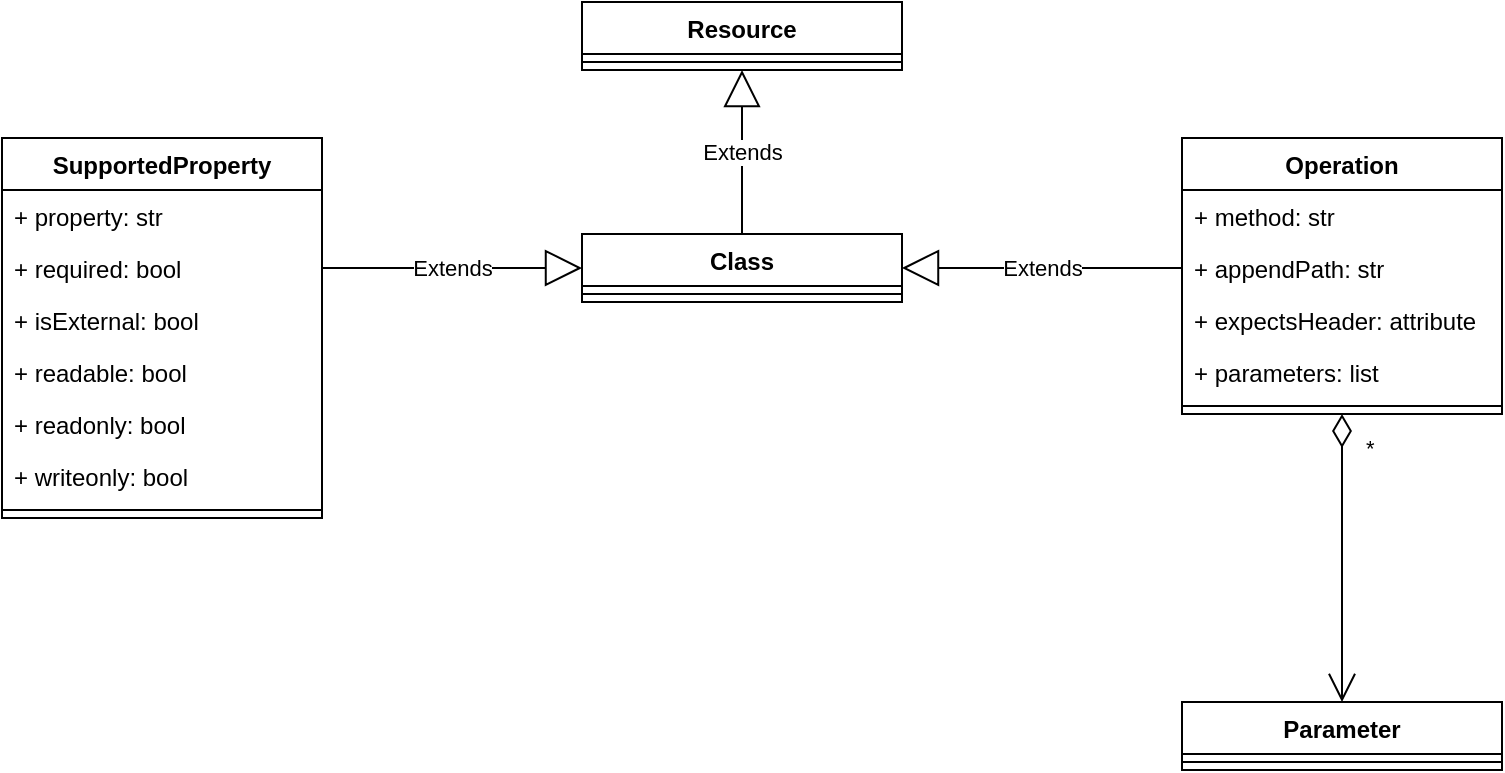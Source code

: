 <mxfile version="14.1.8" type="device" pages="2"><diagram id="C5RBs43oDa-KdzZeNtuy" name="Vocab"><mxGraphModel dx="1355" dy="825" grid="1" gridSize="10" guides="1" tooltips="1" connect="1" arrows="1" fold="1" page="1" pageScale="1" pageWidth="827" pageHeight="1169" math="0" shadow="0"><root><mxCell id="WIyWlLk6GJQsqaUBKTNV-0"/><mxCell id="WIyWlLk6GJQsqaUBKTNV-1" parent="WIyWlLk6GJQsqaUBKTNV-0"/><mxCell id="JqjnafkJhrvI8KDb0z_q-9" value="Operation" style="swimlane;fontStyle=1;align=center;verticalAlign=top;childLayout=stackLayout;horizontal=1;startSize=26;horizontalStack=0;resizeParent=1;resizeParentMax=0;resizeLast=0;collapsible=1;marginBottom=0;" parent="WIyWlLk6GJQsqaUBKTNV-1" vertex="1"><mxGeometry x="610" y="178" width="160" height="138" as="geometry"/></mxCell><mxCell id="JqjnafkJhrvI8KDb0z_q-10" value="+ method: str" style="text;strokeColor=none;fillColor=none;align=left;verticalAlign=top;spacingLeft=4;spacingRight=4;overflow=hidden;rotatable=0;points=[[0,0.5],[1,0.5]];portConstraint=eastwest;" parent="JqjnafkJhrvI8KDb0z_q-9" vertex="1"><mxGeometry y="26" width="160" height="26" as="geometry"/></mxCell><mxCell id="JqjnafkJhrvI8KDb0z_q-25" value="+ appendPath: str" style="text;strokeColor=none;fillColor=none;align=left;verticalAlign=top;spacingLeft=4;spacingRight=4;overflow=hidden;rotatable=0;points=[[0,0.5],[1,0.5]];portConstraint=eastwest;" parent="JqjnafkJhrvI8KDb0z_q-9" vertex="1"><mxGeometry y="52" width="160" height="26" as="geometry"/></mxCell><mxCell id="JqjnafkJhrvI8KDb0z_q-26" value="+ expectsHeader: attribute" style="text;strokeColor=none;fillColor=none;align=left;verticalAlign=top;spacingLeft=4;spacingRight=4;overflow=hidden;rotatable=0;points=[[0,0.5],[1,0.5]];portConstraint=eastwest;" parent="JqjnafkJhrvI8KDb0z_q-9" vertex="1"><mxGeometry y="78" width="160" height="26" as="geometry"/></mxCell><mxCell id="JqjnafkJhrvI8KDb0z_q-23" value="+ parameters: list" style="text;strokeColor=none;fillColor=none;align=left;verticalAlign=top;spacingLeft=4;spacingRight=4;overflow=hidden;rotatable=0;points=[[0,0.5],[1,0.5]];portConstraint=eastwest;" parent="JqjnafkJhrvI8KDb0z_q-9" vertex="1"><mxGeometry y="104" width="160" height="26" as="geometry"/></mxCell><mxCell id="JqjnafkJhrvI8KDb0z_q-11" value="" style="line;strokeWidth=1;fillColor=none;align=left;verticalAlign=middle;spacingTop=-1;spacingLeft=3;spacingRight=3;rotatable=0;labelPosition=right;points=[];portConstraint=eastwest;" parent="JqjnafkJhrvI8KDb0z_q-9" vertex="1"><mxGeometry y="130" width="160" height="8" as="geometry"/></mxCell><mxCell id="JqjnafkJhrvI8KDb0z_q-13" value="Class" style="swimlane;fontStyle=1;align=center;verticalAlign=top;childLayout=stackLayout;horizontal=1;startSize=26;horizontalStack=0;resizeParent=1;resizeParentMax=0;resizeLast=0;collapsible=1;marginBottom=0;" parent="WIyWlLk6GJQsqaUBKTNV-1" vertex="1"><mxGeometry x="310" y="226" width="160" height="34" as="geometry"/></mxCell><mxCell id="JqjnafkJhrvI8KDb0z_q-15" value="" style="line;strokeWidth=1;fillColor=none;align=left;verticalAlign=middle;spacingTop=-1;spacingLeft=3;spacingRight=3;rotatable=0;labelPosition=right;points=[];portConstraint=eastwest;" parent="JqjnafkJhrvI8KDb0z_q-13" vertex="1"><mxGeometry y="26" width="160" height="8" as="geometry"/></mxCell><mxCell id="JqjnafkJhrvI8KDb0z_q-16" value="Resource" style="swimlane;fontStyle=1;align=center;verticalAlign=top;childLayout=stackLayout;horizontal=1;startSize=26;horizontalStack=0;resizeParent=1;resizeParentMax=0;resizeLast=0;collapsible=1;marginBottom=0;" parent="WIyWlLk6GJQsqaUBKTNV-1" vertex="1"><mxGeometry x="310" y="110" width="160" height="34" as="geometry"/></mxCell><mxCell id="JqjnafkJhrvI8KDb0z_q-17" value="" style="line;strokeWidth=1;fillColor=none;align=left;verticalAlign=middle;spacingTop=-1;spacingLeft=3;spacingRight=3;rotatable=0;labelPosition=right;points=[];portConstraint=eastwest;" parent="JqjnafkJhrvI8KDb0z_q-16" vertex="1"><mxGeometry y="26" width="160" height="8" as="geometry"/></mxCell><mxCell id="JqjnafkJhrvI8KDb0z_q-19" value="Extends" style="endArrow=block;endSize=16;endFill=0;html=1;entryX=1;entryY=0.5;entryDx=0;entryDy=0;exitX=0;exitY=0.5;exitDx=0;exitDy=0;" parent="WIyWlLk6GJQsqaUBKTNV-1" source="JqjnafkJhrvI8KDb0z_q-25" target="JqjnafkJhrvI8KDb0z_q-13" edge="1"><mxGeometry width="160" relative="1" as="geometry"><mxPoint x="140" y="360" as="sourcePoint"/><mxPoint x="300" y="360" as="targetPoint"/></mxGeometry></mxCell><mxCell id="JqjnafkJhrvI8KDb0z_q-21" value="Extends" style="endArrow=block;endSize=16;endFill=0;html=1;entryX=0.5;entryY=1;entryDx=0;entryDy=0;exitX=0.5;exitY=0;exitDx=0;exitDy=0;" parent="WIyWlLk6GJQsqaUBKTNV-1" source="JqjnafkJhrvI8KDb0z_q-13" target="JqjnafkJhrvI8KDb0z_q-16" edge="1"><mxGeometry width="160" relative="1" as="geometry"><mxPoint x="400" y="370" as="sourcePoint"/><mxPoint x="400" y="274" as="targetPoint"/></mxGeometry></mxCell><mxCell id="xujRaKJJHK4Z9YjA0QPz-0" value="Parameter" style="swimlane;fontStyle=1;align=center;verticalAlign=top;childLayout=stackLayout;horizontal=1;startSize=26;horizontalStack=0;resizeParent=1;resizeParentMax=0;resizeLast=0;collapsible=1;marginBottom=0;" parent="WIyWlLk6GJQsqaUBKTNV-1" vertex="1"><mxGeometry x="610" y="460" width="160" height="34" as="geometry"/></mxCell><mxCell id="xujRaKJJHK4Z9YjA0QPz-5" value="" style="line;strokeWidth=1;fillColor=none;align=left;verticalAlign=middle;spacingTop=-1;spacingLeft=3;spacingRight=3;rotatable=0;labelPosition=right;points=[];portConstraint=eastwest;" parent="xujRaKJJHK4Z9YjA0QPz-0" vertex="1"><mxGeometry y="26" width="160" height="8" as="geometry"/></mxCell><mxCell id="gw_64OYLtHWqZCybx3oK-0" value="SupportedProperty" style="swimlane;fontStyle=1;align=center;verticalAlign=top;childLayout=stackLayout;horizontal=1;startSize=26;horizontalStack=0;resizeParent=1;resizeParentMax=0;resizeLast=0;collapsible=1;marginBottom=0;" vertex="1" parent="WIyWlLk6GJQsqaUBKTNV-1"><mxGeometry x="20" y="178" width="160" height="190" as="geometry"/></mxCell><mxCell id="gw_64OYLtHWqZCybx3oK-1" value="+ property: str" style="text;strokeColor=none;fillColor=none;align=left;verticalAlign=top;spacingLeft=4;spacingRight=4;overflow=hidden;rotatable=0;points=[[0,0.5],[1,0.5]];portConstraint=eastwest;" vertex="1" parent="gw_64OYLtHWqZCybx3oK-0"><mxGeometry y="26" width="160" height="26" as="geometry"/></mxCell><mxCell id="gw_64OYLtHWqZCybx3oK-2" value="+ required: bool" style="text;strokeColor=none;fillColor=none;align=left;verticalAlign=top;spacingLeft=4;spacingRight=4;overflow=hidden;rotatable=0;points=[[0,0.5],[1,0.5]];portConstraint=eastwest;" vertex="1" parent="gw_64OYLtHWqZCybx3oK-0"><mxGeometry y="52" width="160" height="26" as="geometry"/></mxCell><mxCell id="gw_64OYLtHWqZCybx3oK-3" value="+ isExternal: bool&#10;" style="text;strokeColor=none;fillColor=none;align=left;verticalAlign=top;spacingLeft=4;spacingRight=4;overflow=hidden;rotatable=0;points=[[0,0.5],[1,0.5]];portConstraint=eastwest;" vertex="1" parent="gw_64OYLtHWqZCybx3oK-0"><mxGeometry y="78" width="160" height="26" as="geometry"/></mxCell><mxCell id="gw_64OYLtHWqZCybx3oK-4" value="+ readable: bool" style="text;strokeColor=none;fillColor=none;align=left;verticalAlign=top;spacingLeft=4;spacingRight=4;overflow=hidden;rotatable=0;points=[[0,0.5],[1,0.5]];portConstraint=eastwest;" vertex="1" parent="gw_64OYLtHWqZCybx3oK-0"><mxGeometry y="104" width="160" height="26" as="geometry"/></mxCell><mxCell id="VcwziwLXRChpn1S_NTKW-4" value="+ readonly: bool" style="text;strokeColor=none;fillColor=none;align=left;verticalAlign=top;spacingLeft=4;spacingRight=4;overflow=hidden;rotatable=0;points=[[0,0.5],[1,0.5]];portConstraint=eastwest;" vertex="1" parent="gw_64OYLtHWqZCybx3oK-0"><mxGeometry y="130" width="160" height="26" as="geometry"/></mxCell><mxCell id="gw_64OYLtHWqZCybx3oK-5" value="+ writeonly: bool" style="text;strokeColor=none;fillColor=none;align=left;verticalAlign=top;spacingLeft=4;spacingRight=4;overflow=hidden;rotatable=0;points=[[0,0.5],[1,0.5]];portConstraint=eastwest;" vertex="1" parent="gw_64OYLtHWqZCybx3oK-0"><mxGeometry y="156" width="160" height="26" as="geometry"/></mxCell><mxCell id="gw_64OYLtHWqZCybx3oK-6" value="" style="line;strokeWidth=1;fillColor=none;align=left;verticalAlign=middle;spacingTop=-1;spacingLeft=3;spacingRight=3;rotatable=0;labelPosition=right;points=[];portConstraint=eastwest;" vertex="1" parent="gw_64OYLtHWqZCybx3oK-0"><mxGeometry y="182" width="160" height="8" as="geometry"/></mxCell><mxCell id="VcwziwLXRChpn1S_NTKW-0" value="*" style="endArrow=open;html=1;endSize=12;startArrow=diamondThin;startSize=14;startFill=0;edgeStyle=orthogonalEdgeStyle;align=left;verticalAlign=bottom;exitX=0.5;exitY=1;exitDx=0;exitDy=0;entryX=0.5;entryY=0;entryDx=0;entryDy=0;" edge="1" parent="WIyWlLk6GJQsqaUBKTNV-1" source="JqjnafkJhrvI8KDb0z_q-9" target="xujRaKJJHK4Z9YjA0QPz-0"><mxGeometry x="-0.649" y="10" relative="1" as="geometry"><mxPoint x="679.66" y="350.0" as="sourcePoint"/><mxPoint x="679.66" y="580" as="targetPoint"/><mxPoint as="offset"/><Array as="points"><mxPoint x="690" y="350"/><mxPoint x="690" y="350"/></Array></mxGeometry></mxCell><mxCell id="VcwziwLXRChpn1S_NTKW-2" value="Extends" style="endArrow=block;endSize=16;endFill=0;html=1;entryX=0;entryY=0.5;entryDx=0;entryDy=0;exitX=1;exitY=0.5;exitDx=0;exitDy=0;" edge="1" parent="WIyWlLk6GJQsqaUBKTNV-1" source="gw_64OYLtHWqZCybx3oK-2" target="JqjnafkJhrvI8KDb0z_q-13"><mxGeometry width="160" relative="1" as="geometry"><mxPoint x="620" y="253" as="sourcePoint"/><mxPoint x="450" y="253" as="targetPoint"/></mxGeometry></mxCell></root></mxGraphModel></diagram><diagram id="NsiPTHW369cdKpTOeOVE" name="Context Classes"><mxGraphModel dx="1355" dy="825" grid="1" gridSize="10" guides="1" tooltips="1" connect="1" arrows="1" fold="1" page="1" pageScale="1" pageWidth="827" pageHeight="1169" math="0" shadow="0"><root><mxCell id="Pjg6ANgUnYqW7l7Mdn6T-0"/><mxCell id="Pjg6ANgUnYqW7l7Mdn6T-1" parent="Pjg6ANgUnYqW7l7Mdn6T-0"/><mxCell id="UvrnpZvV44C-K0FsSTXn-0" value="AbstractContext" style="swimlane;fontStyle=1;align=center;verticalAlign=top;childLayout=stackLayout;horizontal=1;startSize=26;horizontalStack=0;resizeParent=1;resizeParentMax=0;resizeLast=0;collapsible=1;marginBottom=0;" parent="Pjg6ANgUnYqW7l7Mdn6T-1" vertex="1"><mxGeometry x="320" y="220" width="200" height="34" as="geometry"/></mxCell><mxCell id="UvrnpZvV44C-K0FsSTXn-2" value="" style="line;strokeWidth=1;fillColor=none;align=left;verticalAlign=middle;spacingTop=-1;spacingLeft=3;spacingRight=3;rotatable=0;labelPosition=right;points=[];portConstraint=eastwest;" parent="UvrnpZvV44C-K0FsSTXn-0" vertex="1"><mxGeometry y="26" width="200" height="8" as="geometry"/></mxCell><mxCell id="UvrnpZvV44C-K0FsSTXn-4" value="AbstractCollectionContext" style="swimlane;fontStyle=1;align=center;verticalAlign=top;childLayout=stackLayout;horizontal=1;startSize=26;horizontalStack=0;resizeParent=1;resizeParentMax=0;resizeLast=0;collapsible=1;marginBottom=0;" parent="Pjg6ANgUnYqW7l7Mdn6T-1" vertex="1"><mxGeometry x="120" y="400" width="160" height="34" as="geometry"/></mxCell><mxCell id="UvrnpZvV44C-K0FsSTXn-6" value="" style="line;strokeWidth=1;fillColor=none;align=left;verticalAlign=middle;spacingTop=-1;spacingLeft=3;spacingRight=3;rotatable=0;labelPosition=right;points=[];portConstraint=eastwest;" parent="UvrnpZvV44C-K0FsSTXn-4" vertex="1"><mxGeometry y="26" width="160" height="8" as="geometry"/></mxCell><mxCell id="UvrnpZvV44C-K0FsSTXn-8" value="AbstractDetailContext" style="swimlane;fontStyle=1;align=center;verticalAlign=top;childLayout=stackLayout;horizontal=1;startSize=26;horizontalStack=0;resizeParent=1;resizeParentMax=0;resizeLast=0;collapsible=1;marginBottom=0;" parent="Pjg6ANgUnYqW7l7Mdn6T-1" vertex="1"><mxGeometry x="520" y="400" width="160" height="34" as="geometry"/></mxCell><mxCell id="UvrnpZvV44C-K0FsSTXn-10" value="" style="line;strokeWidth=1;fillColor=none;align=left;verticalAlign=middle;spacingTop=-1;spacingLeft=3;spacingRight=3;rotatable=0;labelPosition=right;points=[];portConstraint=eastwest;" parent="UvrnpZvV44C-K0FsSTXn-8" vertex="1"><mxGeometry y="26" width="160" height="8" as="geometry"/></mxCell><mxCell id="UvrnpZvV44C-K0FsSTXn-12" value="GeoCollectionContext" style="swimlane;fontStyle=1;align=center;verticalAlign=top;childLayout=stackLayout;horizontal=1;startSize=26;horizontalStack=0;resizeParent=1;resizeParentMax=0;resizeLast=0;collapsible=1;marginBottom=0;" parent="Pjg6ANgUnYqW7l7Mdn6T-1" vertex="1"><mxGeometry x="160" y="680" width="160" height="34" as="geometry"/></mxCell><mxCell id="UvrnpZvV44C-K0FsSTXn-14" value="" style="line;strokeWidth=1;fillColor=none;align=left;verticalAlign=middle;spacingTop=-1;spacingLeft=3;spacingRight=3;rotatable=0;labelPosition=right;points=[];portConstraint=eastwest;" parent="UvrnpZvV44C-K0FsSTXn-12" vertex="1"><mxGeometry y="26" width="160" height="8" as="geometry"/></mxCell><mxCell id="UvrnpZvV44C-K0FsSTXn-16" value="GeoDetailContext" style="swimlane;fontStyle=1;align=center;verticalAlign=top;childLayout=stackLayout;horizontal=1;startSize=26;horizontalStack=0;resizeParent=1;resizeParentMax=0;resizeLast=0;collapsible=1;marginBottom=0;" parent="Pjg6ANgUnYqW7l7Mdn6T-1" vertex="1"><mxGeometry x="520" y="680" width="160" height="34" as="geometry"/></mxCell><mxCell id="UvrnpZvV44C-K0FsSTXn-18" value="" style="line;strokeWidth=1;fillColor=none;align=left;verticalAlign=middle;spacingTop=-1;spacingLeft=3;spacingRight=3;rotatable=0;labelPosition=right;points=[];portConstraint=eastwest;" parent="UvrnpZvV44C-K0FsSTXn-16" vertex="1"><mxGeometry y="26" width="160" height="8" as="geometry"/></mxCell><mxCell id="UvrnpZvV44C-K0FsSTXn-20" value="GeoContext" style="swimlane;fontStyle=1;align=center;verticalAlign=top;childLayout=stackLayout;horizontal=1;startSize=26;horizontalStack=0;resizeParent=1;resizeParentMax=0;resizeLast=0;collapsible=1;marginBottom=0;" parent="Pjg6ANgUnYqW7l7Mdn6T-1" vertex="1"><mxGeometry x="324" y="520" width="196" height="34" as="geometry"/></mxCell><mxCell id="UvrnpZvV44C-K0FsSTXn-22" value="" style="line;strokeWidth=1;fillColor=none;align=left;verticalAlign=middle;spacingTop=-1;spacingLeft=3;spacingRight=3;rotatable=0;labelPosition=right;points=[];portConstraint=eastwest;" parent="UvrnpZvV44C-K0FsSTXn-20" vertex="1"><mxGeometry y="26" width="196" height="8" as="geometry"/></mxCell><mxCell id="90yVELSOoOLse6OVF_AG-0" value="Extends" style="endArrow=block;endSize=16;endFill=0;html=1;entryX=0.5;entryY=1;entryDx=0;entryDy=0;exitX=0.5;exitY=0;exitDx=0;exitDy=0;" parent="Pjg6ANgUnYqW7l7Mdn6T-1" source="UvrnpZvV44C-K0FsSTXn-20" target="UvrnpZvV44C-K0FsSTXn-0" edge="1"><mxGeometry width="160" relative="1" as="geometry"><mxPoint x="440" y="500" as="sourcePoint"/><mxPoint x="422" y="280.988" as="targetPoint"/></mxGeometry></mxCell><mxCell id="90yVELSOoOLse6OVF_AG-1" value="Extends" style="endArrow=block;endSize=16;endFill=0;html=1;exitX=0.5;exitY=0;exitDx=0;exitDy=0;entryX=0.5;entryY=1;entryDx=0;entryDy=0;" parent="Pjg6ANgUnYqW7l7Mdn6T-1" source="UvrnpZvV44C-K0FsSTXn-16" target="UvrnpZvV44C-K0FsSTXn-20" edge="1"><mxGeometry width="160" relative="1" as="geometry"><mxPoint x="404.46" y="912" as="sourcePoint"/><mxPoint x="415.924" y="580" as="targetPoint"/></mxGeometry></mxCell><mxCell id="90yVELSOoOLse6OVF_AG-2" value="Extends" style="endArrow=block;endSize=16;endFill=0;html=1;exitX=0.5;exitY=0;exitDx=0;exitDy=0;entryX=0.5;entryY=1;entryDx=0;entryDy=0;" parent="Pjg6ANgUnYqW7l7Mdn6T-1" source="UvrnpZvV44C-K0FsSTXn-12" target="UvrnpZvV44C-K0FsSTXn-20" edge="1"><mxGeometry width="160" relative="1" as="geometry"><mxPoint x="550" y="700" as="sourcePoint"/><mxPoint x="423.176" y="579.012" as="targetPoint"/></mxGeometry></mxCell><mxCell id="90yVELSOoOLse6OVF_AG-3" value="Extends" style="endArrow=block;endSize=16;endFill=0;html=1;exitX=0.5;exitY=0;exitDx=0;exitDy=0;" parent="Pjg6ANgUnYqW7l7Mdn6T-1" source="UvrnpZvV44C-K0FsSTXn-8" edge="1"><mxGeometry width="160" relative="1" as="geometry"><mxPoint x="520" y="380" as="sourcePoint"/><mxPoint x="430" y="260" as="targetPoint"/></mxGeometry></mxCell><mxCell id="90yVELSOoOLse6OVF_AG-4" value="Extends" style="endArrow=block;endSize=16;endFill=0;html=1;exitX=0.5;exitY=0;exitDx=0;exitDy=0;" parent="Pjg6ANgUnYqW7l7Mdn6T-1" source="UvrnpZvV44C-K0FsSTXn-4" edge="1"><mxGeometry width="160" relative="1" as="geometry"><mxPoint x="630" y="410" as="sourcePoint"/><mxPoint x="410" y="260" as="targetPoint"/></mxGeometry></mxCell></root></mxGraphModel></diagram></mxfile>